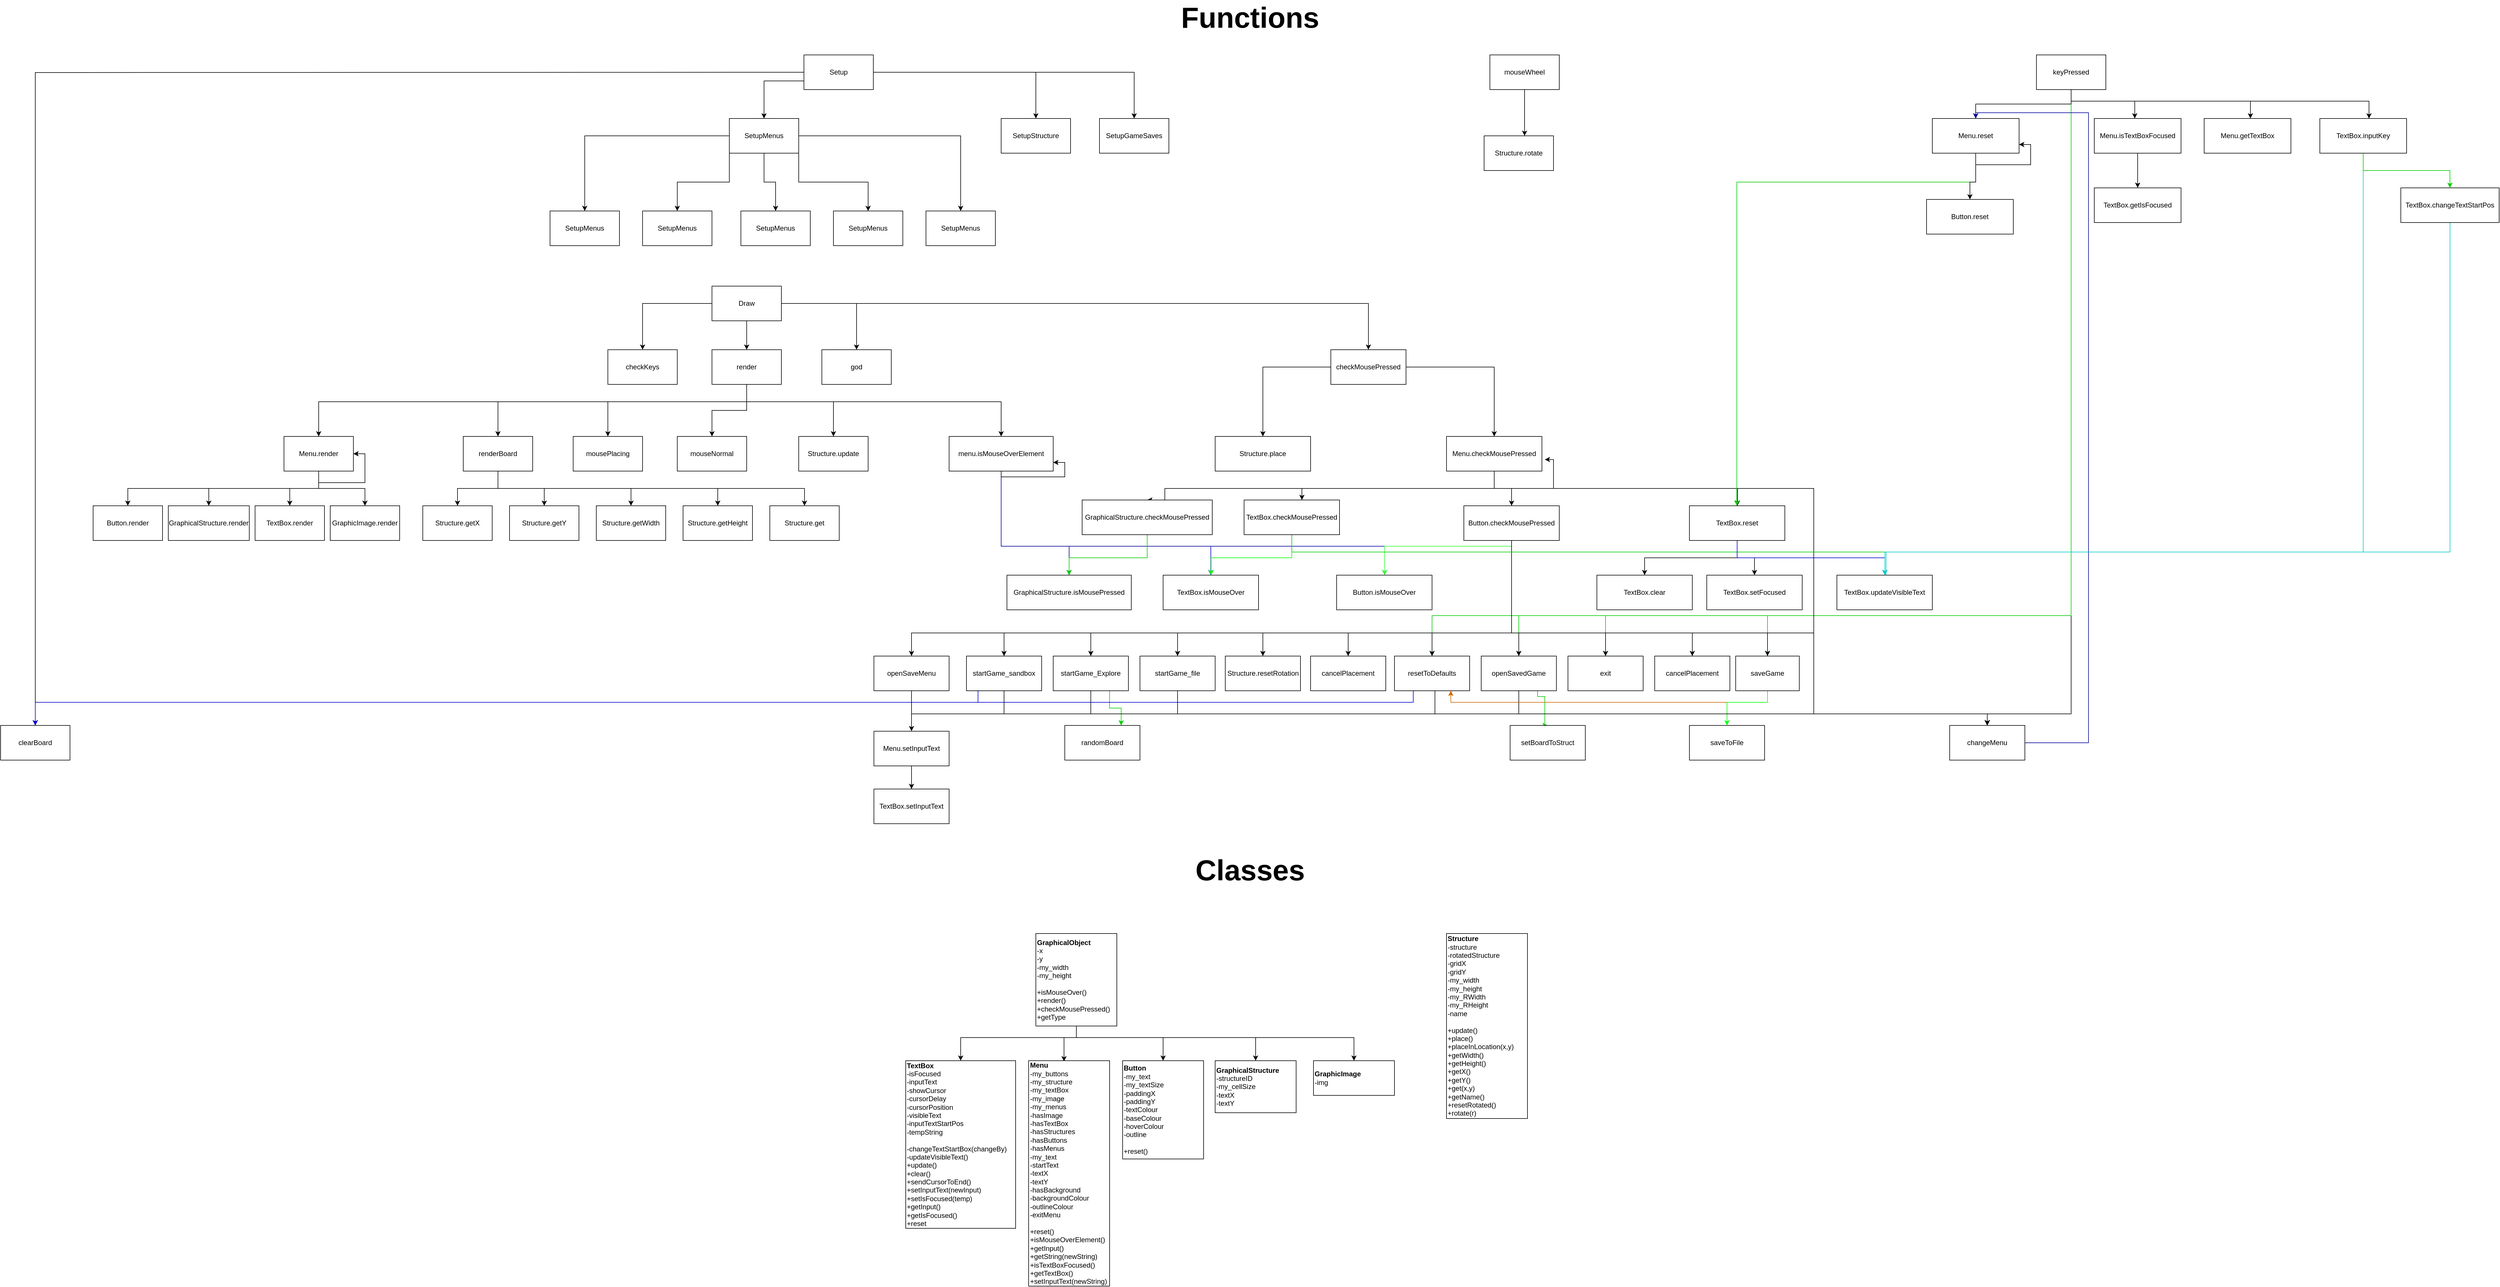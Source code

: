 <mxfile version="13.0.3" type="device"><diagram id="FEYh-2D3PkMYi2JvjGG2" name="Page-1"><mxGraphModel dx="-3282" dy="693" grid="1" gridSize="10" guides="1" tooltips="1" connect="1" arrows="1" fold="1" page="1" pageScale="1" pageWidth="5000" pageHeight="2500" math="0" shadow="0"><root><mxCell id="0"/><mxCell id="1" parent="0"/><mxCell id="NGOPseoUH7jM2ER0Wwur-6" style="edgeStyle=orthogonalEdgeStyle;rounded=0;orthogonalLoop=1;jettySize=auto;html=1;exitX=0;exitY=0.5;exitDx=0;exitDy=0;entryX=0.5;entryY=0;entryDx=0;entryDy=0;" parent="1" target="NGOPseoUH7jM2ER0Wwur-5" edge="1"><mxGeometry relative="1" as="geometry"><mxPoint x="6730" y="170" as="sourcePoint"/><mxPoint x="5620" y="240" as="targetPoint"/></mxGeometry></mxCell><mxCell id="NGOPseoUH7jM2ER0Wwur-9" style="edgeStyle=orthogonalEdgeStyle;rounded=0;orthogonalLoop=1;jettySize=auto;html=1;exitX=0;exitY=0.75;exitDx=0;exitDy=0;" parent="1" source="NGOPseoUH7jM2ER0Wwur-1" target="NGOPseoUH7jM2ER0Wwur-7" edge="1"><mxGeometry relative="1" as="geometry"/></mxCell><mxCell id="NGOPseoUH7jM2ER0Wwur-10" style="edgeStyle=orthogonalEdgeStyle;rounded=0;orthogonalLoop=1;jettySize=auto;html=1;" parent="1" source="NGOPseoUH7jM2ER0Wwur-1" target="NGOPseoUH7jM2ER0Wwur-8" edge="1"><mxGeometry relative="1" as="geometry"/></mxCell><mxCell id="nv0xIz3P49iUYidIlY2U-2" style="edgeStyle=orthogonalEdgeStyle;rounded=0;orthogonalLoop=1;jettySize=auto;html=1;" edge="1" parent="1" source="NGOPseoUH7jM2ER0Wwur-1" target="nv0xIz3P49iUYidIlY2U-1"><mxGeometry relative="1" as="geometry"/></mxCell><mxCell id="NGOPseoUH7jM2ER0Wwur-1" value="Setup" style="rounded=0;whiteSpace=wrap;html=1;" parent="1" vertex="1"><mxGeometry x="6729" y="140" width="120" height="60" as="geometry"/></mxCell><mxCell id="NGOPseoUH7jM2ER0Wwur-5" value="clearBoard" style="rounded=0;whiteSpace=wrap;html=1;" parent="1" vertex="1"><mxGeometry x="5340" y="1300" width="120" height="60" as="geometry"/></mxCell><mxCell id="NGOPseoUH7jM2ER0Wwur-16" style="edgeStyle=orthogonalEdgeStyle;rounded=0;orthogonalLoop=1;jettySize=auto;html=1;exitX=0;exitY=0.5;exitDx=0;exitDy=0;" parent="1" source="NGOPseoUH7jM2ER0Wwur-7" target="NGOPseoUH7jM2ER0Wwur-11" edge="1"><mxGeometry relative="1" as="geometry"/></mxCell><mxCell id="NGOPseoUH7jM2ER0Wwur-17" style="edgeStyle=orthogonalEdgeStyle;rounded=0;orthogonalLoop=1;jettySize=auto;html=1;exitX=0;exitY=1;exitDx=0;exitDy=0;" parent="1" source="NGOPseoUH7jM2ER0Wwur-7" target="NGOPseoUH7jM2ER0Wwur-12" edge="1"><mxGeometry relative="1" as="geometry"/></mxCell><mxCell id="NGOPseoUH7jM2ER0Wwur-18" style="edgeStyle=orthogonalEdgeStyle;rounded=0;orthogonalLoop=1;jettySize=auto;html=1;" parent="1" source="NGOPseoUH7jM2ER0Wwur-7" target="NGOPseoUH7jM2ER0Wwur-13" edge="1"><mxGeometry relative="1" as="geometry"/></mxCell><mxCell id="NGOPseoUH7jM2ER0Wwur-19" style="edgeStyle=orthogonalEdgeStyle;rounded=0;orthogonalLoop=1;jettySize=auto;html=1;exitX=1;exitY=1;exitDx=0;exitDy=0;entryX=0.5;entryY=0;entryDx=0;entryDy=0;" parent="1" source="NGOPseoUH7jM2ER0Wwur-7" target="NGOPseoUH7jM2ER0Wwur-14" edge="1"><mxGeometry relative="1" as="geometry"/></mxCell><mxCell id="NGOPseoUH7jM2ER0Wwur-20" style="edgeStyle=orthogonalEdgeStyle;rounded=0;orthogonalLoop=1;jettySize=auto;html=1;exitX=1;exitY=0.5;exitDx=0;exitDy=0;" parent="1" source="NGOPseoUH7jM2ER0Wwur-7" target="NGOPseoUH7jM2ER0Wwur-15" edge="1"><mxGeometry relative="1" as="geometry"/></mxCell><mxCell id="NGOPseoUH7jM2ER0Wwur-7" value="SetupMenus" style="rounded=0;whiteSpace=wrap;html=1;" parent="1" vertex="1"><mxGeometry x="6600" y="250" width="120" height="60" as="geometry"/></mxCell><mxCell id="NGOPseoUH7jM2ER0Wwur-8" value="SetupStructure" style="rounded=0;whiteSpace=wrap;html=1;" parent="1" vertex="1"><mxGeometry x="7070" y="250" width="120" height="60" as="geometry"/></mxCell><mxCell id="NGOPseoUH7jM2ER0Wwur-11" value="SetupMenus" style="rounded=0;whiteSpace=wrap;html=1;" parent="1" vertex="1"><mxGeometry x="6290" y="410" width="120" height="60" as="geometry"/></mxCell><mxCell id="NGOPseoUH7jM2ER0Wwur-12" value="SetupMenus" style="rounded=0;whiteSpace=wrap;html=1;" parent="1" vertex="1"><mxGeometry x="6450" y="410" width="120" height="60" as="geometry"/></mxCell><mxCell id="NGOPseoUH7jM2ER0Wwur-13" value="SetupMenus" style="rounded=0;whiteSpace=wrap;html=1;" parent="1" vertex="1"><mxGeometry x="6620" y="410" width="120" height="60" as="geometry"/></mxCell><mxCell id="NGOPseoUH7jM2ER0Wwur-14" value="SetupMenus" style="rounded=0;whiteSpace=wrap;html=1;" parent="1" vertex="1"><mxGeometry x="6780" y="410" width="120" height="60" as="geometry"/></mxCell><mxCell id="NGOPseoUH7jM2ER0Wwur-15" value="SetupMenus" style="rounded=0;whiteSpace=wrap;html=1;" parent="1" vertex="1"><mxGeometry x="6940" y="410" width="120" height="60" as="geometry"/></mxCell><mxCell id="NGOPseoUH7jM2ER0Wwur-23" style="edgeStyle=orthogonalEdgeStyle;rounded=0;orthogonalLoop=1;jettySize=auto;html=1;exitX=1;exitY=0.5;exitDx=0;exitDy=0;" parent="1" source="NGOPseoUH7jM2ER0Wwur-21" target="NGOPseoUH7jM2ER0Wwur-22" edge="1"><mxGeometry relative="1" as="geometry"/></mxCell><mxCell id="NGOPseoUH7jM2ER0Wwur-26" style="edgeStyle=orthogonalEdgeStyle;rounded=0;orthogonalLoop=1;jettySize=auto;html=1;entryX=0.5;entryY=0;entryDx=0;entryDy=0;" parent="1" source="NGOPseoUH7jM2ER0Wwur-21" target="NGOPseoUH7jM2ER0Wwur-25" edge="1"><mxGeometry relative="1" as="geometry"/></mxCell><mxCell id="NGOPseoUH7jM2ER0Wwur-27" style="edgeStyle=orthogonalEdgeStyle;rounded=0;orthogonalLoop=1;jettySize=auto;html=1;" parent="1" source="NGOPseoUH7jM2ER0Wwur-21" target="NGOPseoUH7jM2ER0Wwur-24" edge="1"><mxGeometry relative="1" as="geometry"/></mxCell><mxCell id="NGOPseoUH7jM2ER0Wwur-31" style="edgeStyle=orthogonalEdgeStyle;rounded=0;orthogonalLoop=1;jettySize=auto;html=1;entryX=0.5;entryY=0;entryDx=0;entryDy=0;" parent="1" source="NGOPseoUH7jM2ER0Wwur-21" target="NGOPseoUH7jM2ER0Wwur-30" edge="1"><mxGeometry relative="1" as="geometry"/></mxCell><mxCell id="NGOPseoUH7jM2ER0Wwur-21" value="Draw" style="rounded=0;whiteSpace=wrap;html=1;" parent="1" vertex="1"><mxGeometry x="6570" y="540" width="120" height="60" as="geometry"/></mxCell><mxCell id="NGOPseoUH7jM2ER0Wwur-57" style="edgeStyle=orthogonalEdgeStyle;rounded=0;orthogonalLoop=1;jettySize=auto;html=1;exitX=0;exitY=0.5;exitDx=0;exitDy=0;" parent="1" source="NGOPseoUH7jM2ER0Wwur-22" target="NGOPseoUH7jM2ER0Wwur-55" edge="1"><mxGeometry relative="1" as="geometry"/></mxCell><mxCell id="NGOPseoUH7jM2ER0Wwur-58" style="edgeStyle=orthogonalEdgeStyle;rounded=0;orthogonalLoop=1;jettySize=auto;html=1;entryX=0.5;entryY=0;entryDx=0;entryDy=0;" parent="1" source="NGOPseoUH7jM2ER0Wwur-22" target="NGOPseoUH7jM2ER0Wwur-54" edge="1"><mxGeometry relative="1" as="geometry"><mxPoint x="7800" y="690" as="targetPoint"/></mxGeometry></mxCell><mxCell id="NGOPseoUH7jM2ER0Wwur-22" value="checkMousePressed" style="rounded=0;whiteSpace=wrap;html=1;" parent="1" vertex="1"><mxGeometry x="7640" y="650" width="130" height="60" as="geometry"/></mxCell><mxCell id="NGOPseoUH7jM2ER0Wwur-38" style="edgeStyle=orthogonalEdgeStyle;rounded=0;orthogonalLoop=1;jettySize=auto;html=1;entryX=0.5;entryY=0;entryDx=0;entryDy=0;" parent="1" source="NGOPseoUH7jM2ER0Wwur-24" target="NGOPseoUH7jM2ER0Wwur-37" edge="1"><mxGeometry relative="1" as="geometry"><Array as="points"><mxPoint x="6630" y="740"/><mxPoint x="7070" y="740"/></Array></mxGeometry></mxCell><mxCell id="NGOPseoUH7jM2ER0Wwur-39" style="edgeStyle=orthogonalEdgeStyle;rounded=0;orthogonalLoop=1;jettySize=auto;html=1;entryX=0.5;entryY=0;entryDx=0;entryDy=0;" parent="1" source="NGOPseoUH7jM2ER0Wwur-24" target="NGOPseoUH7jM2ER0Wwur-33" edge="1"><mxGeometry relative="1" as="geometry"><Array as="points"><mxPoint x="6630" y="740"/><mxPoint x="6780" y="740"/></Array></mxGeometry></mxCell><mxCell id="NGOPseoUH7jM2ER0Wwur-40" style="edgeStyle=orthogonalEdgeStyle;rounded=0;orthogonalLoop=1;jettySize=auto;html=1;" parent="1" source="NGOPseoUH7jM2ER0Wwur-24" target="NGOPseoUH7jM2ER0Wwur-34" edge="1"><mxGeometry relative="1" as="geometry"/></mxCell><mxCell id="NGOPseoUH7jM2ER0Wwur-41" style="edgeStyle=orthogonalEdgeStyle;rounded=0;orthogonalLoop=1;jettySize=auto;html=1;" parent="1" source="NGOPseoUH7jM2ER0Wwur-24" target="NGOPseoUH7jM2ER0Wwur-36" edge="1"><mxGeometry relative="1" as="geometry"><Array as="points"><mxPoint x="6630" y="740"/><mxPoint x="6200" y="740"/></Array></mxGeometry></mxCell><mxCell id="NGOPseoUH7jM2ER0Wwur-42" style="edgeStyle=orthogonalEdgeStyle;rounded=0;orthogonalLoop=1;jettySize=auto;html=1;entryX=0.5;entryY=0;entryDx=0;entryDy=0;" parent="1" source="NGOPseoUH7jM2ER0Wwur-24" target="NGOPseoUH7jM2ER0Wwur-32" edge="1"><mxGeometry relative="1" as="geometry"><Array as="points"><mxPoint x="6630" y="740"/><mxPoint x="5890" y="740"/></Array></mxGeometry></mxCell><mxCell id="NGOPseoUH7jM2ER0Wwur-43" style="edgeStyle=orthogonalEdgeStyle;rounded=0;orthogonalLoop=1;jettySize=auto;html=1;" parent="1" source="NGOPseoUH7jM2ER0Wwur-24" target="NGOPseoUH7jM2ER0Wwur-35" edge="1"><mxGeometry relative="1" as="geometry"><Array as="points"><mxPoint x="6630" y="740"/><mxPoint x="6390" y="740"/></Array></mxGeometry></mxCell><mxCell id="NGOPseoUH7jM2ER0Wwur-24" value="render" style="rounded=0;whiteSpace=wrap;html=1;" parent="1" vertex="1"><mxGeometry x="6570" y="650" width="120" height="60" as="geometry"/></mxCell><mxCell id="NGOPseoUH7jM2ER0Wwur-25" value="checkKeys" style="rounded=0;whiteSpace=wrap;html=1;" parent="1" vertex="1"><mxGeometry x="6390" y="650" width="120" height="60" as="geometry"/></mxCell><mxCell id="NGOPseoUH7jM2ER0Wwur-125" style="edgeStyle=orthogonalEdgeStyle;rounded=0;orthogonalLoop=1;jettySize=auto;html=1;entryX=0.5;entryY=0;entryDx=0;entryDy=0;strokeColor=#000000;" parent="1" source="NGOPseoUH7jM2ER0Wwur-28" target="NGOPseoUH7jM2ER0Wwur-64" edge="1"><mxGeometry relative="1" as="geometry"><Array as="points"><mxPoint x="8920" y="1280"/><mxPoint x="8775" y="1280"/></Array></mxGeometry></mxCell><mxCell id="NGOPseoUH7jM2ER0Wwur-126" style="edgeStyle=orthogonalEdgeStyle;rounded=0;orthogonalLoop=1;jettySize=auto;html=1;strokeColor=#00CC00;" parent="1" source="NGOPseoUH7jM2ER0Wwur-28" target="NGOPseoUH7jM2ER0Wwur-85" edge="1"><mxGeometry relative="1" as="geometry"><Array as="points"><mxPoint x="8920" y="1110"/><mxPoint x="7965" y="1110"/></Array></mxGeometry></mxCell><mxCell id="NGOPseoUH7jM2ER0Wwur-127" style="edgeStyle=orthogonalEdgeStyle;rounded=0;orthogonalLoop=1;jettySize=auto;html=1;strokeColor=#00CC00;" parent="1" source="NGOPseoUH7jM2ER0Wwur-28" target="NGOPseoUH7jM2ER0Wwur-111" edge="1"><mxGeometry relative="1" as="geometry"><Array as="points"><mxPoint x="8920" y="1110"/><mxPoint x="8395" y="1110"/></Array></mxGeometry></mxCell><mxCell id="NGOPseoUH7jM2ER0Wwur-129" style="edgeStyle=orthogonalEdgeStyle;rounded=0;orthogonalLoop=1;jettySize=auto;html=1;strokeColor=#000000;" parent="1" source="NGOPseoUH7jM2ER0Wwur-28" target="NGOPseoUH7jM2ER0Wwur-128" edge="1"><mxGeometry relative="1" as="geometry"><Array as="points"><mxPoint x="8920" y="220"/><mxPoint x="9030" y="220"/></Array></mxGeometry></mxCell><mxCell id="NGOPseoUH7jM2ER0Wwur-131" style="edgeStyle=orthogonalEdgeStyle;rounded=0;orthogonalLoop=1;jettySize=auto;html=1;strokeColor=#000000;" parent="1" source="NGOPseoUH7jM2ER0Wwur-28" target="NGOPseoUH7jM2ER0Wwur-130" edge="1"><mxGeometry relative="1" as="geometry"><Array as="points"><mxPoint x="8920" y="220"/><mxPoint x="9230" y="220"/></Array></mxGeometry></mxCell><mxCell id="NGOPseoUH7jM2ER0Wwur-133" style="edgeStyle=orthogonalEdgeStyle;rounded=0;orthogonalLoop=1;jettySize=auto;html=1;strokeColor=#000000;" parent="1" source="NGOPseoUH7jM2ER0Wwur-28" target="NGOPseoUH7jM2ER0Wwur-132" edge="1"><mxGeometry relative="1" as="geometry"><Array as="points"><mxPoint x="8920" y="220"/><mxPoint x="9435" y="220"/></Array></mxGeometry></mxCell><mxCell id="NGOPseoUH7jM2ER0Wwur-134" style="edgeStyle=orthogonalEdgeStyle;rounded=0;orthogonalLoop=1;jettySize=auto;html=1;strokeColor=#00CC00;" parent="1" source="NGOPseoUH7jM2ER0Wwur-28" target="NGOPseoUH7jM2ER0Wwur-86" edge="1"><mxGeometry relative="1" as="geometry"><Array as="points"><mxPoint x="8920" y="1110"/><mxPoint x="8115" y="1110"/></Array></mxGeometry></mxCell><mxCell id="NGOPseoUH7jM2ER0Wwur-135" style="edgeStyle=orthogonalEdgeStyle;rounded=0;orthogonalLoop=1;jettySize=auto;html=1;strokeColor=#00CC00;" parent="1" source="NGOPseoUH7jM2ER0Wwur-28" target="NGOPseoUH7jM2ER0Wwur-90" edge="1"><mxGeometry relative="1" as="geometry"><Array as="points"><mxPoint x="8920" y="1110"/><mxPoint x="7815" y="1110"/></Array></mxGeometry></mxCell><mxCell id="NGOPseoUH7jM2ER0Wwur-139" style="edgeStyle=orthogonalEdgeStyle;rounded=0;orthogonalLoop=1;jettySize=auto;html=1;exitX=0.5;exitY=1;exitDx=0;exitDy=0;entryX=0.5;entryY=0;entryDx=0;entryDy=0;strokeColor=#000000;" parent="1" source="NGOPseoUH7jM2ER0Wwur-28" target="NGOPseoUH7jM2ER0Wwur-138" edge="1"><mxGeometry relative="1" as="geometry"/></mxCell><mxCell id="NGOPseoUH7jM2ER0Wwur-28" value="keyPressed" style="rounded=0;whiteSpace=wrap;html=1;" parent="1" vertex="1"><mxGeometry x="8860" y="140" width="120" height="60" as="geometry"/></mxCell><mxCell id="NGOPseoUH7jM2ER0Wwur-30" value="god" style="rounded=0;whiteSpace=wrap;html=1;" parent="1" vertex="1"><mxGeometry x="6760" y="650" width="120" height="60" as="geometry"/></mxCell><mxCell id="NGOPseoUH7jM2ER0Wwur-151" style="edgeStyle=orthogonalEdgeStyle;rounded=0;orthogonalLoop=1;jettySize=auto;html=1;strokeColor=#000000;" parent="1" source="NGOPseoUH7jM2ER0Wwur-32" target="NGOPseoUH7jM2ER0Wwur-149" edge="1"><mxGeometry relative="1" as="geometry"/></mxCell><mxCell id="NGOPseoUH7jM2ER0Wwur-152" style="edgeStyle=orthogonalEdgeStyle;rounded=0;orthogonalLoop=1;jettySize=auto;html=1;entryX=0.5;entryY=0;entryDx=0;entryDy=0;strokeColor=#000000;" parent="1" source="NGOPseoUH7jM2ER0Wwur-32" target="NGOPseoUH7jM2ER0Wwur-148" edge="1"><mxGeometry relative="1" as="geometry"/></mxCell><mxCell id="NGOPseoUH7jM2ER0Wwur-153" style="edgeStyle=orthogonalEdgeStyle;rounded=0;orthogonalLoop=1;jettySize=auto;html=1;strokeColor=#000000;" parent="1" source="NGOPseoUH7jM2ER0Wwur-32" target="NGOPseoUH7jM2ER0Wwur-147" edge="1"><mxGeometry relative="1" as="geometry"><Array as="points"><mxPoint x="5890" y="890"/><mxPoint x="5700" y="890"/></Array></mxGeometry></mxCell><mxCell id="NGOPseoUH7jM2ER0Wwur-154" style="edgeStyle=orthogonalEdgeStyle;rounded=0;orthogonalLoop=1;jettySize=auto;html=1;strokeColor=#000000;" parent="1" source="NGOPseoUH7jM2ER0Wwur-32" target="NGOPseoUH7jM2ER0Wwur-150" edge="1"><mxGeometry relative="1" as="geometry"><Array as="points"><mxPoint x="5890" y="890"/><mxPoint x="5560" y="890"/></Array></mxGeometry></mxCell><mxCell id="NGOPseoUH7jM2ER0Wwur-32" value="Menu.render" style="rounded=0;whiteSpace=wrap;html=1;" parent="1" vertex="1"><mxGeometry x="5830" y="800" width="120" height="60" as="geometry"/></mxCell><mxCell id="NGOPseoUH7jM2ER0Wwur-33" value="Structure.update" style="rounded=0;whiteSpace=wrap;html=1;" parent="1" vertex="1"><mxGeometry x="6720" y="800" width="120" height="60" as="geometry"/></mxCell><mxCell id="NGOPseoUH7jM2ER0Wwur-34" value="mouseNormal" style="rounded=0;whiteSpace=wrap;html=1;" parent="1" vertex="1"><mxGeometry x="6510" y="800" width="120" height="60" as="geometry"/></mxCell><mxCell id="NGOPseoUH7jM2ER0Wwur-35" value="mousePlacing" style="rounded=0;whiteSpace=wrap;html=1;" parent="1" vertex="1"><mxGeometry x="6330" y="800" width="120" height="60" as="geometry"/></mxCell><mxCell id="NGOPseoUH7jM2ER0Wwur-49" style="edgeStyle=orthogonalEdgeStyle;rounded=0;orthogonalLoop=1;jettySize=auto;html=1;" parent="1" source="NGOPseoUH7jM2ER0Wwur-36" target="NGOPseoUH7jM2ER0Wwur-44" edge="1"><mxGeometry relative="1" as="geometry"/></mxCell><mxCell id="NGOPseoUH7jM2ER0Wwur-50" style="edgeStyle=orthogonalEdgeStyle;rounded=0;orthogonalLoop=1;jettySize=auto;html=1;entryX=0.5;entryY=0;entryDx=0;entryDy=0;" parent="1" source="NGOPseoUH7jM2ER0Wwur-36" target="NGOPseoUH7jM2ER0Wwur-45" edge="1"><mxGeometry relative="1" as="geometry"/></mxCell><mxCell id="NGOPseoUH7jM2ER0Wwur-51" style="edgeStyle=orthogonalEdgeStyle;rounded=0;orthogonalLoop=1;jettySize=auto;html=1;" parent="1" source="NGOPseoUH7jM2ER0Wwur-36" target="NGOPseoUH7jM2ER0Wwur-46" edge="1"><mxGeometry relative="1" as="geometry"><Array as="points"><mxPoint x="6200" y="890"/><mxPoint x="6430" y="890"/></Array></mxGeometry></mxCell><mxCell id="NGOPseoUH7jM2ER0Wwur-52" style="edgeStyle=orthogonalEdgeStyle;rounded=0;orthogonalLoop=1;jettySize=auto;html=1;" parent="1" source="NGOPseoUH7jM2ER0Wwur-36" target="NGOPseoUH7jM2ER0Wwur-47" edge="1"><mxGeometry relative="1" as="geometry"><Array as="points"><mxPoint x="6200" y="890"/><mxPoint x="6580" y="890"/></Array></mxGeometry></mxCell><mxCell id="NGOPseoUH7jM2ER0Wwur-53" style="edgeStyle=orthogonalEdgeStyle;rounded=0;orthogonalLoop=1;jettySize=auto;html=1;entryX=0.5;entryY=0;entryDx=0;entryDy=0;" parent="1" source="NGOPseoUH7jM2ER0Wwur-36" target="NGOPseoUH7jM2ER0Wwur-48" edge="1"><mxGeometry relative="1" as="geometry"><Array as="points"><mxPoint x="6200" y="890"/><mxPoint x="6730" y="890"/></Array></mxGeometry></mxCell><mxCell id="NGOPseoUH7jM2ER0Wwur-36" value="renderBoard" style="rounded=0;whiteSpace=wrap;html=1;" parent="1" vertex="1"><mxGeometry x="6140" y="800" width="120" height="60" as="geometry"/></mxCell><mxCell id="NGOPseoUH7jM2ER0Wwur-72" style="edgeStyle=orthogonalEdgeStyle;rounded=0;orthogonalLoop=1;jettySize=auto;html=1;entryX=0.5;entryY=0;entryDx=0;entryDy=0;strokeColor=#000099;" parent="1" source="NGOPseoUH7jM2ER0Wwur-37" target="NGOPseoUH7jM2ER0Wwur-70" edge="1"><mxGeometry relative="1" as="geometry"><Array as="points"><mxPoint x="7070" y="990"/><mxPoint x="7187" y="990"/></Array></mxGeometry></mxCell><mxCell id="NGOPseoUH7jM2ER0Wwur-75" style="edgeStyle=orthogonalEdgeStyle;rounded=0;orthogonalLoop=1;jettySize=auto;html=1;entryX=0.5;entryY=0;entryDx=0;entryDy=0;strokeColor=#0000CC;" parent="1" source="NGOPseoUH7jM2ER0Wwur-37" target="NGOPseoUH7jM2ER0Wwur-73" edge="1"><mxGeometry relative="1" as="geometry"><Array as="points"><mxPoint x="7070" y="990"/><mxPoint x="7433" y="990"/></Array></mxGeometry></mxCell><mxCell id="NGOPseoUH7jM2ER0Wwur-78" style="edgeStyle=orthogonalEdgeStyle;rounded=0;orthogonalLoop=1;jettySize=auto;html=1;strokeColor=#000099;" parent="1" source="NGOPseoUH7jM2ER0Wwur-37" target="NGOPseoUH7jM2ER0Wwur-76" edge="1"><mxGeometry relative="1" as="geometry"><Array as="points"><mxPoint x="7070" y="990"/><mxPoint x="7733" y="990"/></Array></mxGeometry></mxCell><mxCell id="NGOPseoUH7jM2ER0Wwur-37" value="menu.isMouseOverElement" style="rounded=0;whiteSpace=wrap;html=1;" parent="1" vertex="1"><mxGeometry x="6980" y="800" width="180" height="60" as="geometry"/></mxCell><mxCell id="NGOPseoUH7jM2ER0Wwur-44" value="Structure.getX" style="rounded=0;whiteSpace=wrap;html=1;" parent="1" vertex="1"><mxGeometry x="6070" y="920" width="120" height="60" as="geometry"/></mxCell><mxCell id="NGOPseoUH7jM2ER0Wwur-45" value="Structure.getY" style="rounded=0;whiteSpace=wrap;html=1;" parent="1" vertex="1"><mxGeometry x="6220" y="920" width="120" height="60" as="geometry"/></mxCell><mxCell id="NGOPseoUH7jM2ER0Wwur-46" value="Structure.getWidth&lt;span style=&quot;color: rgba(0 , 0 , 0 , 0) ; font-family: monospace ; font-size: 0px&quot;&gt;%3CmxGraphModel%3E%3Croot%3E%3CmxCell%20id%3D%220%22%2F%3E%3CmxCell%20id%3D%221%22%20parent%3D%220%22%2F%3E%3CmxCell%20id%3D%222%22%20value%3D%22Structure.getX%22%20style%3D%22rounded%3D0%3BwhiteSpace%3Dwrap%3Bhtml%3D1%3B%22%20vertex%3D%221%22%20parent%3D%221%22%3E%3CmxGeometry%20x%3D%229350%22%20y%3D%22980%22%20width%3D%22120%22%20height%3D%2260%22%20as%3D%22geometry%22%2F%3E%3C%2FmxCell%3E%3C%2Froot%3E%3C%2FmxGraphModel%3E&lt;/span&gt;" style="rounded=0;whiteSpace=wrap;html=1;" parent="1" vertex="1"><mxGeometry x="6370" y="920" width="120" height="60" as="geometry"/></mxCell><mxCell id="NGOPseoUH7jM2ER0Wwur-47" value="Structure.getHeight" style="rounded=0;whiteSpace=wrap;html=1;" parent="1" vertex="1"><mxGeometry x="6520" y="920" width="120" height="60" as="geometry"/></mxCell><mxCell id="NGOPseoUH7jM2ER0Wwur-48" value="Structure.get" style="rounded=0;whiteSpace=wrap;html=1;" parent="1" vertex="1"><mxGeometry x="6670" y="920" width="120" height="60" as="geometry"/></mxCell><mxCell id="NGOPseoUH7jM2ER0Wwur-61" style="edgeStyle=orthogonalEdgeStyle;rounded=0;orthogonalLoop=1;jettySize=auto;html=1;" parent="1" source="NGOPseoUH7jM2ER0Wwur-54" edge="1"><mxGeometry relative="1" as="geometry"><mxPoint x="8010" y="840" as="targetPoint"/><Array as="points"><mxPoint x="7923" y="890"/><mxPoint x="8025" y="890"/><mxPoint x="8025" y="840"/></Array></mxGeometry></mxCell><mxCell id="NGOPseoUH7jM2ER0Wwur-65" style="edgeStyle=orthogonalEdgeStyle;rounded=0;orthogonalLoop=1;jettySize=auto;html=1;" parent="1" source="NGOPseoUH7jM2ER0Wwur-54" target="NGOPseoUH7jM2ER0Wwur-64" edge="1"><mxGeometry relative="1" as="geometry"><Array as="points"><mxPoint x="7923" y="890"/><mxPoint x="8475" y="890"/><mxPoint x="8475" y="1280"/><mxPoint x="8775" y="1280"/></Array></mxGeometry></mxCell><mxCell id="NGOPseoUH7jM2ER0Wwur-66" style="edgeStyle=orthogonalEdgeStyle;rounded=0;orthogonalLoop=1;jettySize=auto;html=1;" parent="1" source="NGOPseoUH7jM2ER0Wwur-54" target="NGOPseoUH7jM2ER0Wwur-63" edge="1"><mxGeometry relative="1" as="geometry"><Array as="points"><mxPoint x="7923" y="890"/><mxPoint x="8343" y="890"/></Array></mxGeometry></mxCell><mxCell id="NGOPseoUH7jM2ER0Wwur-67" style="edgeStyle=orthogonalEdgeStyle;rounded=0;orthogonalLoop=1;jettySize=auto;html=1;entryX=0.5;entryY=0;entryDx=0;entryDy=0;" parent="1" source="NGOPseoUH7jM2ER0Wwur-54" target="NGOPseoUH7jM2ER0Wwur-60" edge="1"><mxGeometry relative="1" as="geometry"/></mxCell><mxCell id="NGOPseoUH7jM2ER0Wwur-68" style="edgeStyle=orthogonalEdgeStyle;rounded=0;orthogonalLoop=1;jettySize=auto;html=1;" parent="1" source="NGOPseoUH7jM2ER0Wwur-54" target="NGOPseoUH7jM2ER0Wwur-62" edge="1"><mxGeometry relative="1" as="geometry"><Array as="points"><mxPoint x="7923" y="890"/><mxPoint x="7590" y="890"/></Array></mxGeometry></mxCell><mxCell id="NGOPseoUH7jM2ER0Wwur-69" style="edgeStyle=orthogonalEdgeStyle;rounded=0;orthogonalLoop=1;jettySize=auto;html=1;entryX=0.5;entryY=0;entryDx=0;entryDy=0;" parent="1" source="NGOPseoUH7jM2ER0Wwur-54" target="NGOPseoUH7jM2ER0Wwur-59" edge="1"><mxGeometry relative="1" as="geometry"><Array as="points"><mxPoint x="7923" y="890"/><mxPoint x="7353" y="890"/></Array></mxGeometry></mxCell><mxCell id="NGOPseoUH7jM2ER0Wwur-54" value="Menu.checkMousePressed" style="rounded=0;whiteSpace=wrap;html=1;" parent="1" vertex="1"><mxGeometry x="7840" y="800" width="165" height="60" as="geometry"/></mxCell><mxCell id="NGOPseoUH7jM2ER0Wwur-55" value="Structure.place" style="rounded=0;whiteSpace=wrap;html=1;" parent="1" vertex="1"><mxGeometry x="7440" y="800" width="165" height="60" as="geometry"/></mxCell><mxCell id="NGOPseoUH7jM2ER0Wwur-71" style="edgeStyle=orthogonalEdgeStyle;rounded=0;orthogonalLoop=1;jettySize=auto;html=1;entryX=0.5;entryY=0;entryDx=0;entryDy=0;fillColor=#d5e8d4;strokeColor=#00CC00;" parent="1" source="NGOPseoUH7jM2ER0Wwur-59" target="NGOPseoUH7jM2ER0Wwur-70" edge="1"><mxGeometry relative="1" as="geometry"><Array as="points"><mxPoint x="7323" y="1010"/><mxPoint x="7187" y="1010"/></Array></mxGeometry></mxCell><mxCell id="NGOPseoUH7jM2ER0Wwur-59" value="GraphicalStructure.checkMousePressed" style="rounded=0;whiteSpace=wrap;html=1;" parent="1" vertex="1"><mxGeometry x="7210" y="910" width="225" height="60" as="geometry"/></mxCell><mxCell id="NGOPseoUH7jM2ER0Wwur-77" style="edgeStyle=orthogonalEdgeStyle;rounded=0;orthogonalLoop=1;jettySize=auto;html=1;strokeColor=#33FF33;" parent="1" source="NGOPseoUH7jM2ER0Wwur-60" target="NGOPseoUH7jM2ER0Wwur-76" edge="1"><mxGeometry relative="1" as="geometry"><Array as="points"><mxPoint x="7953" y="990"/><mxPoint x="7733" y="990"/></Array></mxGeometry></mxCell><mxCell id="NGOPseoUH7jM2ER0Wwur-93" style="edgeStyle=orthogonalEdgeStyle;rounded=0;orthogonalLoop=1;jettySize=auto;html=1;" parent="1" source="NGOPseoUH7jM2ER0Wwur-60" target="NGOPseoUH7jM2ER0Wwur-91" edge="1"><mxGeometry relative="1" as="geometry"><Array as="points"><mxPoint x="7953" y="1140"/><mxPoint x="8265" y="1140"/></Array></mxGeometry></mxCell><mxCell id="NGOPseoUH7jM2ER0Wwur-94" style="edgeStyle=orthogonalEdgeStyle;rounded=0;orthogonalLoop=1;jettySize=auto;html=1;" parent="1" source="NGOPseoUH7jM2ER0Wwur-60" target="NGOPseoUH7jM2ER0Wwur-86" edge="1"><mxGeometry relative="1" as="geometry"><Array as="points"><mxPoint x="7953" y="1140"/><mxPoint x="8115" y="1140"/></Array></mxGeometry></mxCell><mxCell id="NGOPseoUH7jM2ER0Wwur-95" style="edgeStyle=orthogonalEdgeStyle;rounded=0;orthogonalLoop=1;jettySize=auto;html=1;entryX=0.5;entryY=0;entryDx=0;entryDy=0;" parent="1" source="NGOPseoUH7jM2ER0Wwur-60" target="NGOPseoUH7jM2ER0Wwur-85" edge="1"><mxGeometry relative="1" as="geometry"><Array as="points"><mxPoint x="7953" y="1140"/><mxPoint x="7965" y="1140"/></Array></mxGeometry></mxCell><mxCell id="NGOPseoUH7jM2ER0Wwur-96" style="edgeStyle=orthogonalEdgeStyle;rounded=0;orthogonalLoop=1;jettySize=auto;html=1;" parent="1" source="NGOPseoUH7jM2ER0Wwur-60" target="NGOPseoUH7jM2ER0Wwur-90" edge="1"><mxGeometry relative="1" as="geometry"><Array as="points"><mxPoint x="7953" y="1140"/><mxPoint x="7815" y="1140"/></Array></mxGeometry></mxCell><mxCell id="NGOPseoUH7jM2ER0Wwur-97" style="edgeStyle=orthogonalEdgeStyle;rounded=0;orthogonalLoop=1;jettySize=auto;html=1;entryX=0.5;entryY=0;entryDx=0;entryDy=0;" parent="1" source="NGOPseoUH7jM2ER0Wwur-60" target="NGOPseoUH7jM2ER0Wwur-84" edge="1"><mxGeometry relative="1" as="geometry"><Array as="points"><mxPoint x="7953" y="1140"/><mxPoint x="7670" y="1140"/></Array></mxGeometry></mxCell><mxCell id="NGOPseoUH7jM2ER0Wwur-98" style="edgeStyle=orthogonalEdgeStyle;rounded=0;orthogonalLoop=1;jettySize=auto;html=1;entryX=0.5;entryY=0;entryDx=0;entryDy=0;" parent="1" source="NGOPseoUH7jM2ER0Wwur-60" target="NGOPseoUH7jM2ER0Wwur-83" edge="1"><mxGeometry relative="1" as="geometry"><Array as="points"><mxPoint x="7953" y="1140"/><mxPoint x="7523" y="1140"/></Array></mxGeometry></mxCell><mxCell id="NGOPseoUH7jM2ER0Wwur-99" style="edgeStyle=orthogonalEdgeStyle;rounded=0;orthogonalLoop=1;jettySize=auto;html=1;entryX=0.5;entryY=0;entryDx=0;entryDy=0;" parent="1" source="NGOPseoUH7jM2ER0Wwur-60" target="NGOPseoUH7jM2ER0Wwur-89" edge="1"><mxGeometry relative="1" as="geometry"><Array as="points"><mxPoint x="7953" y="1140"/><mxPoint x="7375" y="1140"/></Array></mxGeometry></mxCell><mxCell id="NGOPseoUH7jM2ER0Wwur-100" style="edgeStyle=orthogonalEdgeStyle;rounded=0;orthogonalLoop=1;jettySize=auto;html=1;" parent="1" source="NGOPseoUH7jM2ER0Wwur-60" target="NGOPseoUH7jM2ER0Wwur-87" edge="1"><mxGeometry relative="1" as="geometry"><Array as="points"><mxPoint x="7953" y="1140"/><mxPoint x="7225" y="1140"/></Array></mxGeometry></mxCell><mxCell id="NGOPseoUH7jM2ER0Wwur-101" style="edgeStyle=orthogonalEdgeStyle;rounded=0;orthogonalLoop=1;jettySize=auto;html=1;entryX=0.5;entryY=0;entryDx=0;entryDy=0;" parent="1" source="NGOPseoUH7jM2ER0Wwur-60" target="NGOPseoUH7jM2ER0Wwur-88" edge="1"><mxGeometry relative="1" as="geometry"><Array as="points"><mxPoint x="7953" y="1140"/><mxPoint x="7075" y="1140"/></Array></mxGeometry></mxCell><mxCell id="NGOPseoUH7jM2ER0Wwur-102" style="edgeStyle=orthogonalEdgeStyle;rounded=0;orthogonalLoop=1;jettySize=auto;html=1;entryX=0.5;entryY=0;entryDx=0;entryDy=0;" parent="1" source="NGOPseoUH7jM2ER0Wwur-60" target="NGOPseoUH7jM2ER0Wwur-64" edge="1"><mxGeometry relative="1" as="geometry"><Array as="points"><mxPoint x="7953" y="1140"/><mxPoint x="8475" y="1140"/><mxPoint x="8475" y="1280"/><mxPoint x="8775" y="1280"/></Array></mxGeometry></mxCell><mxCell id="NGOPseoUH7jM2ER0Wwur-112" style="edgeStyle=orthogonalEdgeStyle;rounded=0;orthogonalLoop=1;jettySize=auto;html=1;" parent="1" source="NGOPseoUH7jM2ER0Wwur-60" target="NGOPseoUH7jM2ER0Wwur-111" edge="1"><mxGeometry relative="1" as="geometry"><Array as="points"><mxPoint x="7953" y="1140"/><mxPoint x="8395" y="1140"/></Array></mxGeometry></mxCell><mxCell id="nv0xIz3P49iUYidIlY2U-4" style="edgeStyle=orthogonalEdgeStyle;rounded=0;orthogonalLoop=1;jettySize=auto;html=1;entryX=0.5;entryY=0;entryDx=0;entryDy=0;" edge="1" parent="1" source="NGOPseoUH7jM2ER0Wwur-60" target="nv0xIz3P49iUYidIlY2U-3"><mxGeometry relative="1" as="geometry"><Array as="points"><mxPoint x="7953" y="1140"/><mxPoint x="6915" y="1140"/></Array></mxGeometry></mxCell><mxCell id="NGOPseoUH7jM2ER0Wwur-60" value="Button.checkMousePressed" style="rounded=0;whiteSpace=wrap;html=1;" parent="1" vertex="1"><mxGeometry x="7870" y="920" width="165" height="60" as="geometry"/></mxCell><mxCell id="NGOPseoUH7jM2ER0Wwur-74" style="edgeStyle=orthogonalEdgeStyle;rounded=0;orthogonalLoop=1;jettySize=auto;html=1;strokeColor=#00FF00;" parent="1" source="NGOPseoUH7jM2ER0Wwur-62" target="NGOPseoUH7jM2ER0Wwur-73" edge="1"><mxGeometry relative="1" as="geometry"><Array as="points"><mxPoint x="7573" y="1010"/><mxPoint x="7433" y="1010"/></Array></mxGeometry></mxCell><mxCell id="eKvd5RfZUxNzUd9bVEqJ-3" style="edgeStyle=orthogonalEdgeStyle;rounded=0;orthogonalLoop=1;jettySize=auto;html=1;strokeColor=#00CC00;" parent="1" source="NGOPseoUH7jM2ER0Wwur-62" target="eKvd5RfZUxNzUd9bVEqJ-1" edge="1"><mxGeometry relative="1" as="geometry"><Array as="points"><mxPoint x="7573" y="1000"/><mxPoint x="8598" y="1000"/></Array></mxGeometry></mxCell><mxCell id="NGOPseoUH7jM2ER0Wwur-62" value="TextBox.checkMousePressed" style="rounded=0;whiteSpace=wrap;html=1;" parent="1" vertex="1"><mxGeometry x="7490" y="910" width="165" height="60" as="geometry"/></mxCell><mxCell id="NGOPseoUH7jM2ER0Wwur-81" style="edgeStyle=orthogonalEdgeStyle;rounded=0;orthogonalLoop=1;jettySize=auto;html=1;entryX=0.5;entryY=0;entryDx=0;entryDy=0;" parent="1" source="NGOPseoUH7jM2ER0Wwur-63" target="NGOPseoUH7jM2ER0Wwur-80" edge="1"><mxGeometry relative="1" as="geometry"/></mxCell><mxCell id="NGOPseoUH7jM2ER0Wwur-82" style="edgeStyle=orthogonalEdgeStyle;rounded=0;orthogonalLoop=1;jettySize=auto;html=1;entryX=0.5;entryY=0;entryDx=0;entryDy=0;" parent="1" source="NGOPseoUH7jM2ER0Wwur-63" target="NGOPseoUH7jM2ER0Wwur-79" edge="1"><mxGeometry relative="1" as="geometry"><Array as="points"><mxPoint x="8343" y="1010"/><mxPoint x="8183" y="1010"/></Array></mxGeometry></mxCell><mxCell id="eKvd5RfZUxNzUd9bVEqJ-2" style="edgeStyle=orthogonalEdgeStyle;rounded=0;orthogonalLoop=1;jettySize=auto;html=1;fillColor=#dae8fc;strokeColor=#0000CC;" parent="1" source="NGOPseoUH7jM2ER0Wwur-63" target="eKvd5RfZUxNzUd9bVEqJ-1" edge="1"><mxGeometry relative="1" as="geometry"><Array as="points"><mxPoint x="8343" y="1010"/><mxPoint x="8598" y="1010"/></Array></mxGeometry></mxCell><mxCell id="NGOPseoUH7jM2ER0Wwur-63" value="TextBox.reset" style="rounded=0;whiteSpace=wrap;html=1;" parent="1" vertex="1"><mxGeometry x="8260" y="920" width="165" height="60" as="geometry"/></mxCell><mxCell id="NGOPseoUH7jM2ER0Wwur-144" style="edgeStyle=orthogonalEdgeStyle;rounded=0;orthogonalLoop=1;jettySize=auto;html=1;entryX=0.5;entryY=0;entryDx=0;entryDy=0;strokeColor=#000099;" parent="1" source="NGOPseoUH7jM2ER0Wwur-64" target="NGOPseoUH7jM2ER0Wwur-138" edge="1"><mxGeometry relative="1" as="geometry"><Array as="points"><mxPoint x="8950" y="1330"/><mxPoint x="8950" y="240"/><mxPoint x="8755" y="240"/></Array></mxGeometry></mxCell><mxCell id="NGOPseoUH7jM2ER0Wwur-64" value="changeMenu" style="rounded=0;whiteSpace=wrap;html=1;" parent="1" vertex="1"><mxGeometry x="8710" y="1300" width="130" height="60" as="geometry"/></mxCell><mxCell id="NGOPseoUH7jM2ER0Wwur-70" value="GraphicalStructure.isMousePressed" style="rounded=0;whiteSpace=wrap;html=1;" parent="1" vertex="1"><mxGeometry x="7080" y="1040" width="215" height="60" as="geometry"/></mxCell><mxCell id="NGOPseoUH7jM2ER0Wwur-73" value="TextBox.isMouseOver" style="rounded=0;whiteSpace=wrap;html=1;" parent="1" vertex="1"><mxGeometry x="7350" y="1040" width="165" height="60" as="geometry"/></mxCell><mxCell id="NGOPseoUH7jM2ER0Wwur-76" value="Button.isMouseOver" style="rounded=0;whiteSpace=wrap;html=1;" parent="1" vertex="1"><mxGeometry x="7650" y="1040" width="165" height="60" as="geometry"/></mxCell><mxCell id="NGOPseoUH7jM2ER0Wwur-79" value="TextBox.clear" style="rounded=0;whiteSpace=wrap;html=1;" parent="1" vertex="1"><mxGeometry x="8100" y="1040" width="165" height="60" as="geometry"/></mxCell><mxCell id="NGOPseoUH7jM2ER0Wwur-80" value="TextBox.setFocused" style="rounded=0;whiteSpace=wrap;html=1;" parent="1" vertex="1"><mxGeometry x="8290" y="1040" width="165" height="60" as="geometry"/></mxCell><mxCell id="NGOPseoUH7jM2ER0Wwur-83" value="Structure.resetRotation" style="rounded=0;whiteSpace=wrap;html=1;" parent="1" vertex="1"><mxGeometry x="7457.5" y="1180" width="130" height="60" as="geometry"/></mxCell><mxCell id="NGOPseoUH7jM2ER0Wwur-84" value="cancelPlacement" style="rounded=0;whiteSpace=wrap;html=1;" parent="1" vertex="1"><mxGeometry x="7605" y="1180" width="130" height="60" as="geometry"/></mxCell><mxCell id="NGOPseoUH7jM2ER0Wwur-108" style="edgeStyle=orthogonalEdgeStyle;rounded=0;orthogonalLoop=1;jettySize=auto;html=1;entryX=0.5;entryY=0;entryDx=0;entryDy=0;" parent="1" source="NGOPseoUH7jM2ER0Wwur-85" target="NGOPseoUH7jM2ER0Wwur-64" edge="1"><mxGeometry relative="1" as="geometry"><Array as="points"><mxPoint x="7965" y="1280"/><mxPoint x="8775" y="1280"/></Array></mxGeometry></mxCell><mxCell id="NGOPseoUH7jM2ER0Wwur-119" style="edgeStyle=orthogonalEdgeStyle;rounded=0;orthogonalLoop=1;jettySize=auto;html=1;exitX=0.75;exitY=1;exitDx=0;exitDy=0;entryX=0.5;entryY=0;entryDx=0;entryDy=0;strokeColor=#00CC00;" parent="1" source="NGOPseoUH7jM2ER0Wwur-85" target="NGOPseoUH7jM2ER0Wwur-116" edge="1"><mxGeometry relative="1" as="geometry"><Array as="points"><mxPoint x="7998" y="1250"/><mxPoint x="8010" y="1250"/><mxPoint x="8010" y="1300"/></Array></mxGeometry></mxCell><mxCell id="NGOPseoUH7jM2ER0Wwur-85" value="openSavedGame&lt;span style=&quot;color: rgba(0 , 0 , 0 , 0) ; font-family: monospace ; font-size: 0px&quot;&gt;%3CmxGraphModel%3E%3Croot%3E%3CmxCell%20id%3D%220%22%2F%3E%3CmxCell%20id%3D%221%22%20parent%3D%220%22%2F%3E%3CmxCell%20id%3D%222%22%20value%3D%22cancelPlacement%22%20style%3D%22rounded%3D0%3BwhiteSpace%3Dwrap%3Bhtml%3D1%3B%22%20vertex%3D%221%22%20parent%3D%221%22%3E%3CmxGeometry%20x%3D%2211085%22%20y%3D%221250%22%20width%3D%22130%22%20height%3D%2260%22%20as%3D%22geometry%22%2F%3E%3C%2FmxCell%3E%3C%2Froot%3E%3C%2FmxGraphModel%3E&lt;/span&gt;" style="rounded=0;whiteSpace=wrap;html=1;" parent="1" vertex="1"><mxGeometry x="7900" y="1180" width="130" height="60" as="geometry"/></mxCell><mxCell id="NGOPseoUH7jM2ER0Wwur-86" value="exit" style="rounded=0;whiteSpace=wrap;html=1;" parent="1" vertex="1"><mxGeometry x="8050" y="1180" width="130" height="60" as="geometry"/></mxCell><mxCell id="NGOPseoUH7jM2ER0Wwur-104" style="edgeStyle=orthogonalEdgeStyle;rounded=0;orthogonalLoop=1;jettySize=auto;html=1;" parent="1" source="NGOPseoUH7jM2ER0Wwur-87" edge="1"><mxGeometry relative="1" as="geometry"><mxPoint x="8775" y="1300" as="targetPoint"/><Array as="points"><mxPoint x="7225" y="1280"/><mxPoint x="8775" y="1280"/></Array></mxGeometry></mxCell><mxCell id="NGOPseoUH7jM2ER0Wwur-122" style="edgeStyle=orthogonalEdgeStyle;rounded=0;orthogonalLoop=1;jettySize=auto;html=1;exitX=0.75;exitY=1;exitDx=0;exitDy=0;entryX=0.75;entryY=0;entryDx=0;entryDy=0;strokeColor=#00CC00;" parent="1" source="NGOPseoUH7jM2ER0Wwur-87" target="NGOPseoUH7jM2ER0Wwur-121" edge="1"><mxGeometry relative="1" as="geometry"/></mxCell><mxCell id="NGOPseoUH7jM2ER0Wwur-87" value="startGame_Explore" style="rounded=0;whiteSpace=wrap;html=1;" parent="1" vertex="1"><mxGeometry x="7160" y="1180" width="130" height="60" as="geometry"/></mxCell><mxCell id="NGOPseoUH7jM2ER0Wwur-105" style="edgeStyle=orthogonalEdgeStyle;rounded=0;orthogonalLoop=1;jettySize=auto;html=1;entryX=0.5;entryY=0;entryDx=0;entryDy=0;" parent="1" source="NGOPseoUH7jM2ER0Wwur-88" target="NGOPseoUH7jM2ER0Wwur-64" edge="1"><mxGeometry relative="1" as="geometry"><Array as="points"><mxPoint x="7075" y="1280"/><mxPoint x="8775" y="1280"/></Array></mxGeometry></mxCell><mxCell id="NGOPseoUH7jM2ER0Wwur-120" style="edgeStyle=orthogonalEdgeStyle;rounded=0;orthogonalLoop=1;jettySize=auto;html=1;strokeColor=#0000CC;" parent="1" source="NGOPseoUH7jM2ER0Wwur-88" target="NGOPseoUH7jM2ER0Wwur-5" edge="1"><mxGeometry relative="1" as="geometry"><Array as="points"><mxPoint x="7030" y="1260"/><mxPoint x="5400" y="1260"/></Array></mxGeometry></mxCell><mxCell id="NGOPseoUH7jM2ER0Wwur-88" value="startGame_sandbox" style="rounded=0;whiteSpace=wrap;html=1;" parent="1" vertex="1"><mxGeometry x="7010" y="1180" width="130" height="60" as="geometry"/></mxCell><mxCell id="NGOPseoUH7jM2ER0Wwur-103" style="edgeStyle=orthogonalEdgeStyle;rounded=0;orthogonalLoop=1;jettySize=auto;html=1;entryX=0.5;entryY=0;entryDx=0;entryDy=0;" parent="1" source="NGOPseoUH7jM2ER0Wwur-89" target="NGOPseoUH7jM2ER0Wwur-64" edge="1"><mxGeometry relative="1" as="geometry"><mxPoint x="8745" y="1310" as="targetPoint"/><Array as="points"><mxPoint x="7375" y="1280"/><mxPoint x="8775" y="1280"/></Array></mxGeometry></mxCell><mxCell id="NGOPseoUH7jM2ER0Wwur-89" value="startGame_file" style="rounded=0;whiteSpace=wrap;html=1;" parent="1" vertex="1"><mxGeometry x="7310" y="1180" width="130" height="60" as="geometry"/></mxCell><mxCell id="NGOPseoUH7jM2ER0Wwur-107" style="edgeStyle=orthogonalEdgeStyle;rounded=0;orthogonalLoop=1;jettySize=auto;html=1;entryX=0.5;entryY=0;entryDx=0;entryDy=0;" parent="1" target="NGOPseoUH7jM2ER0Wwur-64" edge="1"><mxGeometry relative="1" as="geometry"><mxPoint x="7820.01" y="1240" as="sourcePoint"/><mxPoint x="8750" y="1310" as="targetPoint"/><Array as="points"><mxPoint x="7820" y="1280"/><mxPoint x="8775" y="1280"/></Array></mxGeometry></mxCell><mxCell id="NGOPseoUH7jM2ER0Wwur-110" style="edgeStyle=orthogonalEdgeStyle;rounded=0;orthogonalLoop=1;jettySize=auto;html=1;exitX=0.25;exitY=1;exitDx=0;exitDy=0;entryX=0.5;entryY=0;entryDx=0;entryDy=0;strokeColor=#0000CC;" parent="1" source="NGOPseoUH7jM2ER0Wwur-90" target="NGOPseoUH7jM2ER0Wwur-5" edge="1"><mxGeometry relative="1" as="geometry"><mxPoint x="7755.0" y="1300" as="targetPoint"/><Array as="points"><mxPoint x="7782" y="1260"/><mxPoint x="5400" y="1260"/></Array></mxGeometry></mxCell><mxCell id="NGOPseoUH7jM2ER0Wwur-90" value="resetToDefaults" style="rounded=0;whiteSpace=wrap;html=1;" parent="1" vertex="1"><mxGeometry x="7750" y="1180" width="130" height="60" as="geometry"/></mxCell><mxCell id="NGOPseoUH7jM2ER0Wwur-91" value="cancelPlacement" style="rounded=0;whiteSpace=wrap;html=1;" parent="1" vertex="1"><mxGeometry x="8200" y="1180" width="130" height="60" as="geometry"/></mxCell><mxCell id="NGOPseoUH7jM2ER0Wwur-113" style="edgeStyle=orthogonalEdgeStyle;rounded=0;orthogonalLoop=1;jettySize=auto;html=1;entryX=0.75;entryY=1;entryDx=0;entryDy=0;fillColor=#ffe6cc;strokeColor=#CC6600;" parent="1" source="NGOPseoUH7jM2ER0Wwur-111" target="NGOPseoUH7jM2ER0Wwur-90" edge="1"><mxGeometry relative="1" as="geometry"><Array as="points"><mxPoint x="8395" y="1260"/><mxPoint x="7847" y="1260"/></Array></mxGeometry></mxCell><mxCell id="NGOPseoUH7jM2ER0Wwur-115" style="edgeStyle=orthogonalEdgeStyle;rounded=0;orthogonalLoop=1;jettySize=auto;html=1;exitX=0.5;exitY=1;exitDx=0;exitDy=0;strokeColor=#00FF00;" parent="1" source="NGOPseoUH7jM2ER0Wwur-111" target="NGOPseoUH7jM2ER0Wwur-114" edge="1"><mxGeometry relative="1" as="geometry"><Array as="points"><mxPoint x="8395" y="1260"/><mxPoint x="8325" y="1260"/></Array></mxGeometry></mxCell><mxCell id="NGOPseoUH7jM2ER0Wwur-111" value="saveGame" style="rounded=0;whiteSpace=wrap;html=1;" parent="1" vertex="1"><mxGeometry x="8340" y="1180" width="110" height="60" as="geometry"/></mxCell><mxCell id="NGOPseoUH7jM2ER0Wwur-114" value="saveToFile" style="rounded=0;whiteSpace=wrap;html=1;" parent="1" vertex="1"><mxGeometry x="8260" y="1300" width="130" height="60" as="geometry"/></mxCell><mxCell id="NGOPseoUH7jM2ER0Wwur-116" value="setBoardToStruct" style="rounded=0;whiteSpace=wrap;html=1;" parent="1" vertex="1"><mxGeometry x="7950" y="1300" width="130" height="60" as="geometry"/></mxCell><mxCell id="NGOPseoUH7jM2ER0Wwur-121" value="randomBoard" style="rounded=0;whiteSpace=wrap;html=1;" parent="1" vertex="1"><mxGeometry x="7180" y="1300" width="130" height="60" as="geometry"/></mxCell><mxCell id="NGOPseoUH7jM2ER0Wwur-137" style="edgeStyle=orthogonalEdgeStyle;rounded=0;orthogonalLoop=1;jettySize=auto;html=1;entryX=0.5;entryY=0;entryDx=0;entryDy=0;strokeColor=#000000;" parent="1" source="NGOPseoUH7jM2ER0Wwur-128" target="NGOPseoUH7jM2ER0Wwur-136" edge="1"><mxGeometry relative="1" as="geometry"/></mxCell><mxCell id="NGOPseoUH7jM2ER0Wwur-128" value="Menu.isTextBoxFocused" style="rounded=0;whiteSpace=wrap;html=1;" parent="1" vertex="1"><mxGeometry x="8960" y="250" width="150" height="60" as="geometry"/></mxCell><mxCell id="NGOPseoUH7jM2ER0Wwur-130" value="Menu.getTextBox" style="rounded=0;whiteSpace=wrap;html=1;" parent="1" vertex="1"><mxGeometry x="9150" y="250" width="150" height="60" as="geometry"/></mxCell><mxCell id="eKvd5RfZUxNzUd9bVEqJ-4" style="edgeStyle=orthogonalEdgeStyle;rounded=0;orthogonalLoop=1;jettySize=auto;html=1;strokeColor=#00CCCC;" parent="1" source="NGOPseoUH7jM2ER0Wwur-132" edge="1"><mxGeometry relative="1" as="geometry"><mxPoint x="8600" y="1048.333" as="targetPoint"/><Array as="points"><mxPoint x="9425" y="1000"/><mxPoint x="8600" y="1000"/></Array></mxGeometry></mxCell><mxCell id="eKvd5RfZUxNzUd9bVEqJ-6" style="edgeStyle=orthogonalEdgeStyle;rounded=0;orthogonalLoop=1;jettySize=auto;html=1;exitX=0.5;exitY=1;exitDx=0;exitDy=0;strokeColor=#00CC00;" parent="1" source="NGOPseoUH7jM2ER0Wwur-132" target="eKvd5RfZUxNzUd9bVEqJ-5" edge="1"><mxGeometry relative="1" as="geometry"/></mxCell><mxCell id="NGOPseoUH7jM2ER0Wwur-132" value="TextBox.inputKey" style="rounded=0;whiteSpace=wrap;html=1;" parent="1" vertex="1"><mxGeometry x="9350" y="250" width="150" height="60" as="geometry"/></mxCell><mxCell id="NGOPseoUH7jM2ER0Wwur-136" value="TextBox.getIsFocused" style="rounded=0;whiteSpace=wrap;html=1;" parent="1" vertex="1"><mxGeometry x="8960" y="370" width="150" height="60" as="geometry"/></mxCell><mxCell id="NGOPseoUH7jM2ER0Wwur-140" style="edgeStyle=orthogonalEdgeStyle;rounded=0;orthogonalLoop=1;jettySize=auto;html=1;strokeColor=#00CC00;" parent="1" source="NGOPseoUH7jM2ER0Wwur-138" target="NGOPseoUH7jM2ER0Wwur-63" edge="1"><mxGeometry relative="1" as="geometry"><Array as="points"><mxPoint x="8755" y="360"/><mxPoint x="8342" y="360"/></Array></mxGeometry></mxCell><mxCell id="NGOPseoUH7jM2ER0Wwur-143" style="edgeStyle=orthogonalEdgeStyle;rounded=0;orthogonalLoop=1;jettySize=auto;html=1;strokeColor=#000000;" parent="1" source="NGOPseoUH7jM2ER0Wwur-138" target="NGOPseoUH7jM2ER0Wwur-142" edge="1"><mxGeometry relative="1" as="geometry"><Array as="points"><mxPoint x="8755" y="360"/><mxPoint x="8745" y="360"/></Array></mxGeometry></mxCell><mxCell id="NGOPseoUH7jM2ER0Wwur-138" value="Menu.reset" style="rounded=0;whiteSpace=wrap;html=1;" parent="1" vertex="1"><mxGeometry x="8680" y="250" width="150" height="60" as="geometry"/></mxCell><mxCell id="NGOPseoUH7jM2ER0Wwur-141" style="edgeStyle=orthogonalEdgeStyle;rounded=0;orthogonalLoop=1;jettySize=auto;html=1;exitX=0.75;exitY=1;exitDx=0;exitDy=0;entryX=1;entryY=0.75;entryDx=0;entryDy=0;strokeColor=#000000;" parent="1" source="NGOPseoUH7jM2ER0Wwur-138" target="NGOPseoUH7jM2ER0Wwur-138" edge="1"><mxGeometry relative="1" as="geometry"><Array as="points"><mxPoint x="8755" y="310"/><mxPoint x="8755" y="330"/><mxPoint x="8850" y="330"/><mxPoint x="8850" y="295"/></Array></mxGeometry></mxCell><mxCell id="NGOPseoUH7jM2ER0Wwur-142" value="Button.reset" style="rounded=0;whiteSpace=wrap;html=1;" parent="1" vertex="1"><mxGeometry x="8670" y="390" width="150" height="60" as="geometry"/></mxCell><mxCell id="NGOPseoUH7jM2ER0Wwur-145" style="edgeStyle=orthogonalEdgeStyle;rounded=0;orthogonalLoop=1;jettySize=auto;html=1;entryX=1;entryY=0.75;entryDx=0;entryDy=0;strokeColor=#000000;" parent="1" source="NGOPseoUH7jM2ER0Wwur-37" target="NGOPseoUH7jM2ER0Wwur-37" edge="1"><mxGeometry relative="1" as="geometry"><Array as="points"><mxPoint x="7070" y="870"/><mxPoint x="7180" y="870"/><mxPoint x="7180" y="845"/></Array></mxGeometry></mxCell><mxCell id="NGOPseoUH7jM2ER0Wwur-146" style="edgeStyle=orthogonalEdgeStyle;rounded=0;orthogonalLoop=1;jettySize=auto;html=1;entryX=1;entryY=0.5;entryDx=0;entryDy=0;strokeColor=#000000;" parent="1" source="NGOPseoUH7jM2ER0Wwur-32" target="NGOPseoUH7jM2ER0Wwur-32" edge="1"><mxGeometry relative="1" as="geometry"><Array as="points"><mxPoint x="5890" y="880"/><mxPoint x="5970" y="880"/><mxPoint x="5970" y="830"/></Array></mxGeometry></mxCell><mxCell id="NGOPseoUH7jM2ER0Wwur-147" value="GraphicalStructure.render" style="rounded=0;whiteSpace=wrap;html=1;" parent="1" vertex="1"><mxGeometry x="5630" y="920" width="140" height="60" as="geometry"/></mxCell><mxCell id="NGOPseoUH7jM2ER0Wwur-148" value="TextBox.render" style="rounded=0;whiteSpace=wrap;html=1;" parent="1" vertex="1"><mxGeometry x="5780" y="920" width="120" height="60" as="geometry"/></mxCell><mxCell id="NGOPseoUH7jM2ER0Wwur-149" value="GraphicImage.render" style="rounded=0;whiteSpace=wrap;html=1;" parent="1" vertex="1"><mxGeometry x="5910" y="920" width="120" height="60" as="geometry"/></mxCell><mxCell id="NGOPseoUH7jM2ER0Wwur-150" value="Button.render" style="rounded=0;whiteSpace=wrap;html=1;" parent="1" vertex="1"><mxGeometry x="5500" y="920" width="120" height="60" as="geometry"/></mxCell><mxCell id="NGOPseoUH7jM2ER0Wwur-157" style="edgeStyle=orthogonalEdgeStyle;rounded=0;orthogonalLoop=1;jettySize=auto;html=1;strokeColor=#000000;" parent="1" source="NGOPseoUH7jM2ER0Wwur-155" target="NGOPseoUH7jM2ER0Wwur-156" edge="1"><mxGeometry relative="1" as="geometry"><Array as="points"><mxPoint x="7975" y="270"/><mxPoint x="7975" y="270"/></Array></mxGeometry></mxCell><mxCell id="NGOPseoUH7jM2ER0Wwur-155" value="mouseWheel" style="rounded=0;whiteSpace=wrap;html=1;" parent="1" vertex="1"><mxGeometry x="7915" y="140" width="120" height="60" as="geometry"/></mxCell><mxCell id="NGOPseoUH7jM2ER0Wwur-156" value="Structure.rotate" style="rounded=0;whiteSpace=wrap;html=1;" parent="1" vertex="1"><mxGeometry x="7905" y="280" width="120" height="60" as="geometry"/></mxCell><mxCell id="eKvd5RfZUxNzUd9bVEqJ-1" value="TextBox.updateVisibleText" style="rounded=0;whiteSpace=wrap;html=1;" parent="1" vertex="1"><mxGeometry x="8515" y="1040" width="165" height="60" as="geometry"/></mxCell><mxCell id="eKvd5RfZUxNzUd9bVEqJ-7" style="edgeStyle=orthogonalEdgeStyle;rounded=0;orthogonalLoop=1;jettySize=auto;html=1;strokeColor=#00CCCC;" parent="1" source="eKvd5RfZUxNzUd9bVEqJ-5" target="eKvd5RfZUxNzUd9bVEqJ-1" edge="1"><mxGeometry relative="1" as="geometry"><Array as="points"><mxPoint x="9575" y="1000"/><mxPoint x="8598" y="1000"/></Array></mxGeometry></mxCell><mxCell id="eKvd5RfZUxNzUd9bVEqJ-5" value="TextBox.changeTextStartPos" style="rounded=0;whiteSpace=wrap;html=1;" parent="1" vertex="1"><mxGeometry x="9490" y="370" width="170" height="60" as="geometry"/></mxCell><mxCell id="HkOd1sWgBaxqEZCIL-Rv-1" value="&lt;b&gt;&lt;font style=&quot;font-size: 50px&quot;&gt;Classes&lt;/font&gt;&lt;/b&gt;" style="text;html=1;align=center;verticalAlign=middle;resizable=0;points=[];autosize=1;" parent="1" vertex="1"><mxGeometry x="7400" y="1535" width="200" height="30" as="geometry"/></mxCell><mxCell id="HkOd1sWgBaxqEZCIL-Rv-2" value="&lt;b&gt;&lt;font style=&quot;font-size: 50px&quot;&gt;Functions&lt;/font&gt;&lt;/b&gt;" style="text;html=1;align=center;verticalAlign=middle;resizable=0;points=[];autosize=1;" parent="1" vertex="1"><mxGeometry x="7375" y="60" width="250" height="30" as="geometry"/></mxCell><mxCell id="HkOd1sWgBaxqEZCIL-Rv-10" style="edgeStyle=orthogonalEdgeStyle;rounded=0;orthogonalLoop=1;jettySize=auto;html=1;entryX=0.5;entryY=0;entryDx=0;entryDy=0;" parent="1" source="HkOd1sWgBaxqEZCIL-Rv-3" target="HkOd1sWgBaxqEZCIL-Rv-9" edge="1"><mxGeometry relative="1" as="geometry"><Array as="points"><mxPoint x="7200" y="1840"/><mxPoint x="7680" y="1840"/></Array></mxGeometry></mxCell><mxCell id="HkOd1sWgBaxqEZCIL-Rv-11" style="edgeStyle=orthogonalEdgeStyle;rounded=0;orthogonalLoop=1;jettySize=auto;html=1;entryX=0.5;entryY=0;entryDx=0;entryDy=0;" parent="1" source="HkOd1sWgBaxqEZCIL-Rv-3" target="HkOd1sWgBaxqEZCIL-Rv-8" edge="1"><mxGeometry relative="1" as="geometry"><Array as="points"><mxPoint x="7200" y="1840"/><mxPoint x="7510" y="1840"/></Array></mxGeometry></mxCell><mxCell id="HkOd1sWgBaxqEZCIL-Rv-12" style="edgeStyle=orthogonalEdgeStyle;rounded=0;orthogonalLoop=1;jettySize=auto;html=1;" parent="1" source="HkOd1sWgBaxqEZCIL-Rv-3" target="HkOd1sWgBaxqEZCIL-Rv-4" edge="1"><mxGeometry relative="1" as="geometry"><Array as="points"><mxPoint x="7200" y="1840"/><mxPoint x="7350" y="1840"/></Array></mxGeometry></mxCell><mxCell id="HkOd1sWgBaxqEZCIL-Rv-13" style="edgeStyle=orthogonalEdgeStyle;rounded=0;orthogonalLoop=1;jettySize=auto;html=1;exitX=0.5;exitY=1;exitDx=0;exitDy=0;entryX=0.437;entryY=0.003;entryDx=0;entryDy=0;entryPerimeter=0;" parent="1" source="HkOd1sWgBaxqEZCIL-Rv-3" target="HkOd1sWgBaxqEZCIL-Rv-5" edge="1"><mxGeometry relative="1" as="geometry"><Array as="points"><mxPoint x="7200" y="1840"/><mxPoint x="7179" y="1840"/></Array></mxGeometry></mxCell><mxCell id="HkOd1sWgBaxqEZCIL-Rv-14" style="edgeStyle=orthogonalEdgeStyle;rounded=0;orthogonalLoop=1;jettySize=auto;html=1;entryX=0.5;entryY=0;entryDx=0;entryDy=0;" parent="1" source="HkOd1sWgBaxqEZCIL-Rv-3" target="HkOd1sWgBaxqEZCIL-Rv-6" edge="1"><mxGeometry relative="1" as="geometry"><Array as="points"><mxPoint x="7200" y="1840"/><mxPoint x="7000" y="1840"/></Array></mxGeometry></mxCell><mxCell id="HkOd1sWgBaxqEZCIL-Rv-3" value="&lt;div&gt;&lt;span&gt;&lt;b&gt;GraphicalObject&lt;/b&gt;&lt;/span&gt;&lt;/div&gt;&lt;div&gt;&lt;span&gt;-x&lt;/span&gt;&lt;/div&gt;&lt;div&gt;&lt;span&gt;-y&lt;/span&gt;&lt;/div&gt;&lt;div&gt;&lt;span&gt;-my_width&lt;/span&gt;&lt;/div&gt;&lt;div&gt;&lt;span&gt;-my_height&lt;/span&gt;&lt;/div&gt;&lt;div&gt;&lt;span&gt;&lt;br&gt;&lt;/span&gt;&lt;/div&gt;&lt;div&gt;&lt;span&gt;+isMouseOver()&lt;/span&gt;&lt;/div&gt;&lt;div&gt;&lt;span&gt;+render()&lt;/span&gt;&lt;/div&gt;&lt;div&gt;&lt;span&gt;+checkMousePressed()&lt;/span&gt;&lt;/div&gt;&lt;div&gt;&lt;span&gt;+getType&lt;/span&gt;&lt;/div&gt;" style="rounded=0;whiteSpace=wrap;html=1;align=left;" parent="1" vertex="1"><mxGeometry x="7130" y="1660" width="140" height="160" as="geometry"/></mxCell><mxCell id="HkOd1sWgBaxqEZCIL-Rv-4" value="&lt;div&gt;&lt;b&gt;Button&lt;/b&gt;&lt;/div&gt;&lt;div&gt;-my_text&lt;/div&gt;&lt;div&gt;-my_textSize&lt;/div&gt;&lt;div&gt;-paddingX&lt;/div&gt;&lt;div&gt;-paddingY&lt;/div&gt;&lt;div&gt;-textColour&lt;/div&gt;&lt;div&gt;-baseColour&lt;/div&gt;&lt;div&gt;-hoverColour&lt;/div&gt;&lt;div&gt;-outline&lt;/div&gt;&lt;div&gt;&lt;span&gt;&lt;br&gt;&lt;/span&gt;&lt;/div&gt;&lt;div&gt;&lt;span&gt;+reset()&lt;/span&gt;&lt;/div&gt;" style="rounded=0;whiteSpace=wrap;html=1;align=left;" parent="1" vertex="1"><mxGeometry x="7280" y="1880" width="140" height="170" as="geometry"/></mxCell><mxCell id="HkOd1sWgBaxqEZCIL-Rv-5" value="&lt;div&gt;&lt;span&gt;&lt;b&gt;Menu&lt;/b&gt;&lt;/span&gt;&lt;/div&gt;&lt;div&gt;&lt;span&gt;-my_buttons&lt;/span&gt;&lt;br&gt;&lt;/div&gt;&lt;div&gt;&lt;span&gt;-my_structure&lt;/span&gt;&lt;/div&gt;&lt;div&gt;&lt;span&gt;-my_textBox&lt;/span&gt;&lt;/div&gt;&lt;div&gt;&lt;span&gt;-my_image&lt;/span&gt;&lt;/div&gt;&lt;div&gt;&lt;span&gt;-my_menus&lt;/span&gt;&lt;/div&gt;&lt;div&gt;&lt;span&gt;-hasImage&lt;/span&gt;&lt;/div&gt;&lt;div&gt;&lt;span&gt;-hasTextBox&lt;/span&gt;&lt;/div&gt;&lt;div&gt;&lt;span&gt;-hasStructures&lt;/span&gt;&lt;/div&gt;&lt;div&gt;&lt;span&gt;-hasButtons&lt;/span&gt;&lt;/div&gt;&lt;div&gt;&lt;span&gt;-hasMenus&lt;/span&gt;&lt;/div&gt;&lt;div&gt;&lt;span&gt;-my_text&lt;/span&gt;&lt;/div&gt;&lt;div&gt;&lt;span&gt;-startText&lt;/span&gt;&lt;/div&gt;&lt;div&gt;&lt;span&gt;-textX&lt;/span&gt;&lt;/div&gt;&lt;div&gt;&lt;span&gt;-textY&lt;/span&gt;&lt;/div&gt;&lt;div&gt;&lt;span&gt;-hasBackground&lt;/span&gt;&lt;/div&gt;&lt;div&gt;&lt;span&gt;-backgroundColour&lt;/span&gt;&lt;/div&gt;&lt;div&gt;&lt;span&gt;-outlineColour&lt;/span&gt;&lt;/div&gt;&lt;div&gt;&lt;span&gt;-exitMenu&lt;/span&gt;&lt;/div&gt;&lt;div&gt;&lt;span&gt;&lt;br&gt;&lt;/span&gt;&lt;/div&gt;&lt;div&gt;&lt;span&gt;+reset()&lt;/span&gt;&lt;/div&gt;&lt;div&gt;&lt;span&gt;+isMouseOverElement()&lt;/span&gt;&lt;/div&gt;&lt;div&gt;&lt;span&gt;+getInput()&lt;/span&gt;&lt;/div&gt;&lt;div&gt;&lt;span&gt;+getString(newString)&lt;/span&gt;&lt;/div&gt;&lt;div&gt;&lt;span&gt;+isTextBoxFocused()&lt;/span&gt;&lt;/div&gt;&lt;div&gt;&lt;span&gt;+getTextBox()&lt;/span&gt;&lt;/div&gt;&lt;div&gt;&lt;span&gt;+setInputText(newString)&lt;/span&gt;&lt;/div&gt;" style="rounded=0;whiteSpace=wrap;html=1;align=left;" parent="1" vertex="1"><mxGeometry x="7117.5" y="1880" width="140" height="390" as="geometry"/></mxCell><mxCell id="HkOd1sWgBaxqEZCIL-Rv-6" value="&lt;div&gt;&lt;b&gt;TextBox&lt;/b&gt;&lt;/div&gt;&lt;div&gt;-isFocused&lt;/div&gt;&lt;div&gt;-inputText&lt;/div&gt;&lt;div&gt;-showCursor&lt;/div&gt;&lt;div&gt;-cursorDelay&lt;/div&gt;&lt;div&gt;-cursorPosition&lt;/div&gt;&lt;div&gt;-visibleText&lt;/div&gt;&lt;div&gt;-inputTextStartPos&lt;/div&gt;&lt;div&gt;-tempString&lt;/div&gt;&lt;div&gt;&lt;br&gt;&lt;/div&gt;&lt;div&gt;-changeTextStartBox(changeBy)&lt;/div&gt;&lt;div&gt;-updateVisibleText()&lt;/div&gt;&lt;div&gt;+update()&lt;/div&gt;&lt;div&gt;+clear()&lt;/div&gt;&lt;div&gt;+sendCursorToEnd()&lt;/div&gt;&lt;div&gt;+setInputText(newInput)&lt;/div&gt;&lt;div&gt;+setIsFocused(temp)&lt;/div&gt;&lt;div&gt;+getInput()&lt;/div&gt;&lt;div&gt;+getIsFocused()&lt;/div&gt;&lt;div&gt;+reset&lt;/div&gt;" style="rounded=0;whiteSpace=wrap;html=1;align=left;" parent="1" vertex="1"><mxGeometry x="6905" y="1880" width="190" height="290" as="geometry"/></mxCell><mxCell id="HkOd1sWgBaxqEZCIL-Rv-8" value="&lt;div&gt;&lt;b&gt;GraphicalStructure&lt;/b&gt;&lt;/div&gt;&lt;div&gt;-structureID&lt;/div&gt;&lt;div&gt;-my_cellSize&lt;/div&gt;&lt;div&gt;-textX&lt;/div&gt;&lt;div&gt;-textY&lt;/div&gt;" style="rounded=0;whiteSpace=wrap;html=1;align=left;" parent="1" vertex="1"><mxGeometry x="7440" y="1880" width="140" height="90" as="geometry"/></mxCell><mxCell id="HkOd1sWgBaxqEZCIL-Rv-9" value="&lt;div&gt;&lt;b&gt;GraphicImage&lt;/b&gt;&lt;/div&gt;&lt;div&gt;-img&lt;/div&gt;" style="rounded=0;whiteSpace=wrap;html=1;align=left;" parent="1" vertex="1"><mxGeometry x="7610" y="1880" width="140" height="60" as="geometry"/></mxCell><mxCell id="HkOd1sWgBaxqEZCIL-Rv-15" value="&lt;div&gt;&lt;span&gt;&lt;b&gt;Structure&lt;/b&gt;&lt;/span&gt;&lt;/div&gt;&lt;div&gt;-structure&lt;/div&gt;&lt;div&gt;-rotatedStructure&lt;/div&gt;&lt;div&gt;-gridX&lt;/div&gt;&lt;div&gt;-gridY&lt;/div&gt;&lt;div&gt;-my_width&lt;/div&gt;&lt;div&gt;-my_height&lt;/div&gt;&lt;div&gt;-my_RWidth&lt;/div&gt;&lt;div&gt;-my_RHeight&lt;/div&gt;&lt;div&gt;-name&lt;/div&gt;&lt;div&gt;&lt;br&gt;&lt;/div&gt;&lt;div&gt;+update()&lt;/div&gt;&lt;div&gt;+place()&lt;/div&gt;&lt;div&gt;+placeInLocation(x,y)&lt;/div&gt;&lt;div&gt;+getWidth()&lt;/div&gt;&lt;div&gt;+getHeight()&lt;/div&gt;&lt;div&gt;+getX()&lt;/div&gt;&lt;div&gt;+getY()&lt;/div&gt;&lt;div&gt;+get(x,y)&lt;/div&gt;&lt;div&gt;+getName()&lt;/div&gt;&lt;div&gt;+resetRotated()&lt;/div&gt;&lt;div&gt;+rotate(r)&lt;/div&gt;" style="rounded=0;whiteSpace=wrap;html=1;align=left;" parent="1" vertex="1"><mxGeometry x="7840" y="1660" width="140" height="320" as="geometry"/></mxCell><mxCell id="nv0xIz3P49iUYidIlY2U-1" value="SetupGameSaves" style="rounded=0;whiteSpace=wrap;html=1;" vertex="1" parent="1"><mxGeometry x="7240" y="250" width="120" height="60" as="geometry"/></mxCell><mxCell id="nv0xIz3P49iUYidIlY2U-5" style="edgeStyle=orthogonalEdgeStyle;rounded=0;orthogonalLoop=1;jettySize=auto;html=1;entryX=0.5;entryY=0;entryDx=0;entryDy=0;" edge="1" parent="1" source="nv0xIz3P49iUYidIlY2U-3" target="NGOPseoUH7jM2ER0Wwur-64"><mxGeometry relative="1" as="geometry"><Array as="points"><mxPoint x="6915" y="1280"/><mxPoint x="8775" y="1280"/></Array></mxGeometry></mxCell><mxCell id="nv0xIz3P49iUYidIlY2U-7" style="edgeStyle=orthogonalEdgeStyle;rounded=0;orthogonalLoop=1;jettySize=auto;html=1;" edge="1" parent="1" source="nv0xIz3P49iUYidIlY2U-3" target="nv0xIz3P49iUYidIlY2U-6"><mxGeometry relative="1" as="geometry"/></mxCell><mxCell id="nv0xIz3P49iUYidIlY2U-3" value="openSaveMenu" style="rounded=0;whiteSpace=wrap;html=1;" vertex="1" parent="1"><mxGeometry x="6850" y="1180" width="130" height="60" as="geometry"/></mxCell><mxCell id="nv0xIz3P49iUYidIlY2U-9" style="edgeStyle=orthogonalEdgeStyle;rounded=0;orthogonalLoop=1;jettySize=auto;html=1;entryX=0.5;entryY=0;entryDx=0;entryDy=0;" edge="1" parent="1" source="nv0xIz3P49iUYidIlY2U-6" target="nv0xIz3P49iUYidIlY2U-8"><mxGeometry relative="1" as="geometry"/></mxCell><mxCell id="nv0xIz3P49iUYidIlY2U-6" value="Menu.setInputText" style="rounded=0;whiteSpace=wrap;html=1;" vertex="1" parent="1"><mxGeometry x="6850" y="1310" width="130" height="60" as="geometry"/></mxCell><mxCell id="nv0xIz3P49iUYidIlY2U-8" value="TextBox.setInputText" style="rounded=0;whiteSpace=wrap;html=1;" vertex="1" parent="1"><mxGeometry x="6850" y="1410" width="130" height="60" as="geometry"/></mxCell></root></mxGraphModel></diagram></mxfile>
